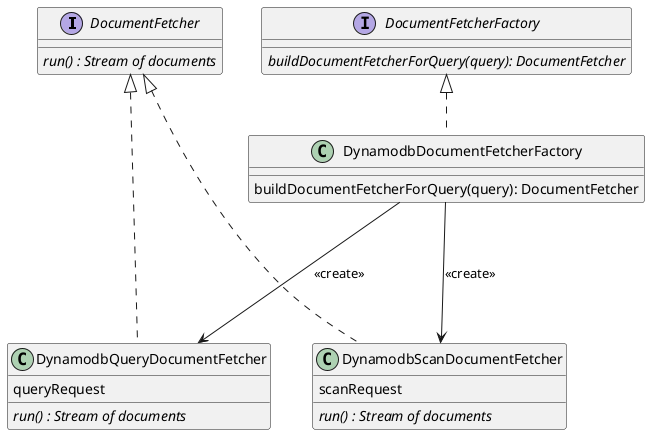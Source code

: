 @startuml

interface DocumentFetcher{
{abstract} run() : Stream of documents
}

interface DocumentFetcherFactory{
{abstract} buildDocumentFetcherForQuery(query): DocumentFetcher
}

class DynamodbQueryDocumentFetcher{
queryRequest
{abstract} run() : Stream of documents
}

class DynamodbScanDocumentFetcher{
scanRequest
{abstract} run() : Stream of documents
}

class DynamodbDocumentFetcherFactory{
buildDocumentFetcherForQuery(query): DocumentFetcher
}
DocumentFetcher <|.... DynamodbQueryDocumentFetcher
DocumentFetcher <|.... DynamodbScanDocumentFetcher
DocumentFetcherFactory <|.. DynamodbDocumentFetcherFactory
DynamodbDocumentFetcherFactory ---> DynamodbQueryDocumentFetcher: <<create>>
DynamodbDocumentFetcherFactory ---> DynamodbScanDocumentFetcher: <<create>>

@enduml
